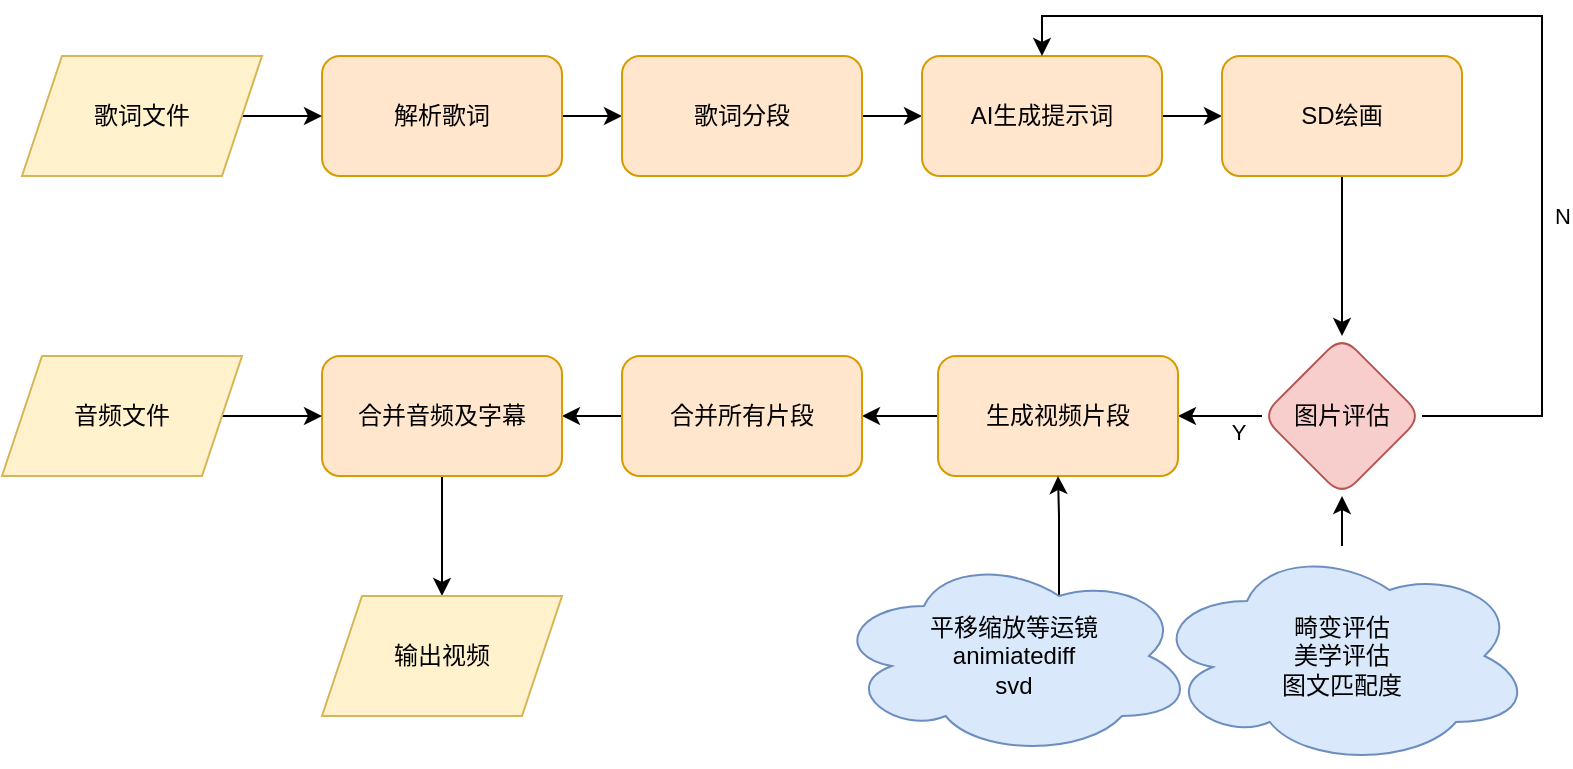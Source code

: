 <mxfile version="24.2.8" type="github">
  <diagram name="Page-1" id="52a04d89-c75d-2922-d76d-85b35f80e030">
    <mxGraphModel dx="1434" dy="1596" grid="1" gridSize="10" guides="1" tooltips="1" connect="1" arrows="1" fold="1" page="1" pageScale="1" pageWidth="1100" pageHeight="850" background="none" math="0" shadow="0">
      <root>
        <mxCell id="0" />
        <mxCell id="1" parent="0" />
        <mxCell id="6GHNwG2XfLSbCcEsgPR_-31" style="edgeStyle=orthogonalEdgeStyle;rounded=0;orthogonalLoop=1;jettySize=auto;html=1;exitX=1;exitY=0.5;exitDx=0;exitDy=0;entryX=0;entryY=0.5;entryDx=0;entryDy=0;" edge="1" parent="1" source="6GHNwG2XfLSbCcEsgPR_-1" target="6GHNwG2XfLSbCcEsgPR_-3">
          <mxGeometry relative="1" as="geometry" />
        </mxCell>
        <mxCell id="6GHNwG2XfLSbCcEsgPR_-1" value="解析歌词" style="rounded=1;whiteSpace=wrap;html=1;fillColor=#ffe6cc;strokeColor=#d79b00;" vertex="1" parent="1">
          <mxGeometry x="350" y="-20" width="120" height="60" as="geometry" />
        </mxCell>
        <mxCell id="6GHNwG2XfLSbCcEsgPR_-32" style="edgeStyle=orthogonalEdgeStyle;rounded=0;orthogonalLoop=1;jettySize=auto;html=1;exitX=1;exitY=0.5;exitDx=0;exitDy=0;entryX=0;entryY=0.5;entryDx=0;entryDy=0;" edge="1" parent="1" source="6GHNwG2XfLSbCcEsgPR_-3" target="6GHNwG2XfLSbCcEsgPR_-6">
          <mxGeometry relative="1" as="geometry" />
        </mxCell>
        <mxCell id="6GHNwG2XfLSbCcEsgPR_-3" value="歌词分段" style="rounded=1;whiteSpace=wrap;html=1;fillColor=#ffe6cc;strokeColor=#d79b00;" vertex="1" parent="1">
          <mxGeometry x="500" y="-20" width="120" height="60" as="geometry" />
        </mxCell>
        <mxCell id="6GHNwG2XfLSbCcEsgPR_-33" style="edgeStyle=orthogonalEdgeStyle;rounded=0;orthogonalLoop=1;jettySize=auto;html=1;exitX=1;exitY=0.5;exitDx=0;exitDy=0;entryX=0;entryY=0.5;entryDx=0;entryDy=0;" edge="1" parent="1" source="6GHNwG2XfLSbCcEsgPR_-6" target="6GHNwG2XfLSbCcEsgPR_-7">
          <mxGeometry relative="1" as="geometry" />
        </mxCell>
        <mxCell id="6GHNwG2XfLSbCcEsgPR_-6" value="AI生成提示词" style="rounded=1;whiteSpace=wrap;html=1;fillColor=#ffe6cc;strokeColor=#d79b00;" vertex="1" parent="1">
          <mxGeometry x="650" y="-20" width="120" height="60" as="geometry" />
        </mxCell>
        <mxCell id="6GHNwG2XfLSbCcEsgPR_-11" value="" style="edgeStyle=orthogonalEdgeStyle;rounded=0;orthogonalLoop=1;jettySize=auto;html=1;" edge="1" parent="1" source="6GHNwG2XfLSbCcEsgPR_-7" target="6GHNwG2XfLSbCcEsgPR_-10">
          <mxGeometry relative="1" as="geometry" />
        </mxCell>
        <mxCell id="6GHNwG2XfLSbCcEsgPR_-7" value="SD绘画" style="rounded=1;whiteSpace=wrap;html=1;fillColor=#ffe6cc;strokeColor=#d79b00;" vertex="1" parent="1">
          <mxGeometry x="800" y="-20" width="120" height="60" as="geometry" />
        </mxCell>
        <mxCell id="6GHNwG2XfLSbCcEsgPR_-13" value="" style="edgeStyle=orthogonalEdgeStyle;rounded=0;orthogonalLoop=1;jettySize=auto;html=1;" edge="1" parent="1" source="6GHNwG2XfLSbCcEsgPR_-10" target="6GHNwG2XfLSbCcEsgPR_-12">
          <mxGeometry relative="1" as="geometry" />
        </mxCell>
        <mxCell id="6GHNwG2XfLSbCcEsgPR_-37" value="Y" style="edgeLabel;html=1;align=center;verticalAlign=middle;resizable=0;points=[];" vertex="1" connectable="0" parent="6GHNwG2XfLSbCcEsgPR_-13">
          <mxGeometry x="-0.44" y="4" relative="1" as="geometry">
            <mxPoint y="4" as="offset" />
          </mxGeometry>
        </mxCell>
        <mxCell id="6GHNwG2XfLSbCcEsgPR_-43" style="edgeStyle=orthogonalEdgeStyle;rounded=0;orthogonalLoop=1;jettySize=auto;html=1;exitX=1;exitY=0.5;exitDx=0;exitDy=0;entryX=0.5;entryY=0;entryDx=0;entryDy=0;" edge="1" parent="1" source="6GHNwG2XfLSbCcEsgPR_-10" target="6GHNwG2XfLSbCcEsgPR_-6">
          <mxGeometry relative="1" as="geometry">
            <Array as="points">
              <mxPoint x="960" y="160" />
              <mxPoint x="960" y="-40" />
              <mxPoint x="710" y="-40" />
            </Array>
          </mxGeometry>
        </mxCell>
        <mxCell id="6GHNwG2XfLSbCcEsgPR_-44" value="N" style="edgeLabel;html=1;align=center;verticalAlign=middle;resizable=0;points=[];" vertex="1" connectable="0" parent="6GHNwG2XfLSbCcEsgPR_-43">
          <mxGeometry x="-0.377" relative="1" as="geometry">
            <mxPoint x="10" y="5" as="offset" />
          </mxGeometry>
        </mxCell>
        <mxCell id="6GHNwG2XfLSbCcEsgPR_-10" value="图片评估" style="rhombus;whiteSpace=wrap;html=1;rounded=1;fillColor=#f8cecc;strokeColor=#b85450;" vertex="1" parent="1">
          <mxGeometry x="820" y="120" width="80" height="80" as="geometry" />
        </mxCell>
        <mxCell id="6GHNwG2XfLSbCcEsgPR_-15" value="" style="edgeStyle=orthogonalEdgeStyle;rounded=0;orthogonalLoop=1;jettySize=auto;html=1;" edge="1" parent="1" source="6GHNwG2XfLSbCcEsgPR_-12" target="6GHNwG2XfLSbCcEsgPR_-14">
          <mxGeometry relative="1" as="geometry" />
        </mxCell>
        <mxCell id="6GHNwG2XfLSbCcEsgPR_-12" value="生成视频片段" style="whiteSpace=wrap;html=1;rounded=1;fillColor=#ffe6cc;strokeColor=#d79b00;" vertex="1" parent="1">
          <mxGeometry x="658" y="130" width="120" height="60" as="geometry" />
        </mxCell>
        <mxCell id="6GHNwG2XfLSbCcEsgPR_-17" value="" style="edgeStyle=orthogonalEdgeStyle;rounded=0;orthogonalLoop=1;jettySize=auto;html=1;" edge="1" parent="1" source="6GHNwG2XfLSbCcEsgPR_-14" target="6GHNwG2XfLSbCcEsgPR_-16">
          <mxGeometry relative="1" as="geometry" />
        </mxCell>
        <mxCell id="6GHNwG2XfLSbCcEsgPR_-14" value="合并所有片段" style="whiteSpace=wrap;html=1;rounded=1;fillColor=#ffe6cc;strokeColor=#d79b00;" vertex="1" parent="1">
          <mxGeometry x="500" y="130" width="120" height="60" as="geometry" />
        </mxCell>
        <mxCell id="6GHNwG2XfLSbCcEsgPR_-47" style="edgeStyle=orthogonalEdgeStyle;rounded=0;orthogonalLoop=1;jettySize=auto;html=1;exitX=0.5;exitY=1;exitDx=0;exitDy=0;entryX=0.5;entryY=0;entryDx=0;entryDy=0;" edge="1" parent="1" source="6GHNwG2XfLSbCcEsgPR_-16" target="6GHNwG2XfLSbCcEsgPR_-46">
          <mxGeometry relative="1" as="geometry" />
        </mxCell>
        <mxCell id="6GHNwG2XfLSbCcEsgPR_-16" value="合并音频及字幕" style="whiteSpace=wrap;html=1;rounded=1;fillColor=#ffe6cc;strokeColor=#d79b00;" vertex="1" parent="1">
          <mxGeometry x="350" y="130" width="120" height="60" as="geometry" />
        </mxCell>
        <mxCell id="6GHNwG2XfLSbCcEsgPR_-30" style="edgeStyle=orthogonalEdgeStyle;rounded=0;orthogonalLoop=1;jettySize=auto;html=1;exitX=1;exitY=0.5;exitDx=0;exitDy=0;entryX=0;entryY=0.5;entryDx=0;entryDy=0;" edge="1" parent="1" source="6GHNwG2XfLSbCcEsgPR_-18" target="6GHNwG2XfLSbCcEsgPR_-1">
          <mxGeometry relative="1" as="geometry" />
        </mxCell>
        <mxCell id="6GHNwG2XfLSbCcEsgPR_-18" value="歌词文件" style="shape=parallelogram;perimeter=parallelogramPerimeter;whiteSpace=wrap;html=1;fixedSize=1;fillColor=#fff2cc;strokeColor=#d6b656;" vertex="1" parent="1">
          <mxGeometry x="200" y="-20" width="120" height="60" as="geometry" />
        </mxCell>
        <mxCell id="6GHNwG2XfLSbCcEsgPR_-45" style="edgeStyle=orthogonalEdgeStyle;rounded=0;orthogonalLoop=1;jettySize=auto;html=1;exitX=1;exitY=0.5;exitDx=0;exitDy=0;" edge="1" parent="1" source="6GHNwG2XfLSbCcEsgPR_-19" target="6GHNwG2XfLSbCcEsgPR_-16">
          <mxGeometry relative="1" as="geometry" />
        </mxCell>
        <mxCell id="6GHNwG2XfLSbCcEsgPR_-19" value="音频文件" style="shape=parallelogram;perimeter=parallelogramPerimeter;whiteSpace=wrap;html=1;fixedSize=1;fillColor=#fff2cc;strokeColor=#d6b656;" vertex="1" parent="1">
          <mxGeometry x="190" y="130" width="120" height="60" as="geometry" />
        </mxCell>
        <mxCell id="6GHNwG2XfLSbCcEsgPR_-34" style="edgeStyle=orthogonalEdgeStyle;rounded=0;orthogonalLoop=1;jettySize=auto;html=1;entryX=0.5;entryY=1;entryDx=0;entryDy=0;" edge="1" parent="1" source="6GHNwG2XfLSbCcEsgPR_-21" target="6GHNwG2XfLSbCcEsgPR_-10">
          <mxGeometry relative="1" as="geometry" />
        </mxCell>
        <mxCell id="6GHNwG2XfLSbCcEsgPR_-21" value="畸变评估&lt;div&gt;美学评估&lt;/div&gt;&lt;div&gt;图文匹配度&lt;/div&gt;" style="ellipse;shape=cloud;whiteSpace=wrap;html=1;fillColor=#dae8fc;strokeColor=#6c8ebf;" vertex="1" parent="1">
          <mxGeometry x="765" y="225" width="190" height="110" as="geometry" />
        </mxCell>
        <mxCell id="6GHNwG2XfLSbCcEsgPR_-40" style="edgeStyle=orthogonalEdgeStyle;rounded=0;orthogonalLoop=1;jettySize=auto;html=1;exitX=0.625;exitY=0.2;exitDx=0;exitDy=0;exitPerimeter=0;entryX=0.5;entryY=1;entryDx=0;entryDy=0;" edge="1" parent="1" source="6GHNwG2XfLSbCcEsgPR_-39" target="6GHNwG2XfLSbCcEsgPR_-12">
          <mxGeometry relative="1" as="geometry" />
        </mxCell>
        <mxCell id="6GHNwG2XfLSbCcEsgPR_-39" value="平移缩放等运镜&lt;div&gt;animiatediff&lt;/div&gt;&lt;div&gt;svd&lt;/div&gt;" style="ellipse;shape=cloud;whiteSpace=wrap;html=1;fillColor=#dae8fc;strokeColor=#6c8ebf;" vertex="1" parent="1">
          <mxGeometry x="606" y="230" width="180" height="100" as="geometry" />
        </mxCell>
        <mxCell id="6GHNwG2XfLSbCcEsgPR_-46" value="输出视频" style="shape=parallelogram;perimeter=parallelogramPerimeter;whiteSpace=wrap;html=1;fixedSize=1;fillColor=#fff2cc;strokeColor=#d6b656;" vertex="1" parent="1">
          <mxGeometry x="350" y="250" width="120" height="60" as="geometry" />
        </mxCell>
      </root>
    </mxGraphModel>
  </diagram>
</mxfile>
